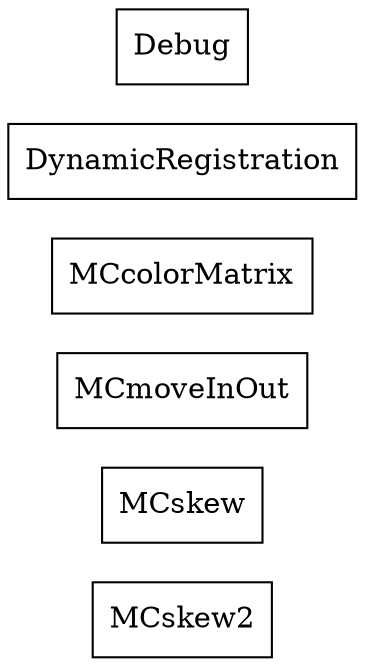 strict digraph class_diagram {
  rankdir=LR;
  MCskew2[
    label="MCskew2",
    URL="MCskew2.html",
    tooltip="com.idescn.utils.MCskew2",
    shape="record"
  ];
  MCskew[
    label="MCskew",
    URL="MCskew.html",
    tooltip="com.idescn.utils.MCskew",
    shape="record"
  ];
  MCmoveInOut[
    label="MCmoveInOut",
    URL="MCmoveInOut.html",
    tooltip="com.idescn.utils.MCmoveInOut",
    shape="record"
  ];
  MCcolorMatrix[
    label="MCcolorMatrix",
    URL="MCcolorMatrix.html",
    tooltip="com.idescn.utils.MCcolorMatrix",
    shape="record"
  ];
  DynamicRegistration[
    label="DynamicRegistration",
    URL="DynamicRegistration.html",
    tooltip="com.idescn.utils.DynamicRegistration",
    shape="record"
  ];
  Debug[
    label="Debug",
    URL="Debug.html",
    tooltip="com.idescn.utils.Debug",
    shape="record"
  ];
}
